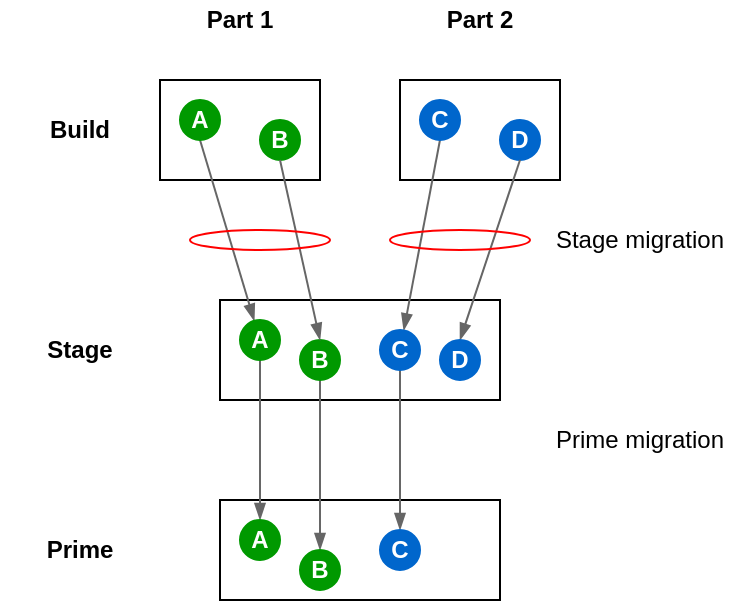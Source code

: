 <mxfile version="27.2.0">
  <diagram name="Page-1" id="tldKDSetQMj4G0KivhV6">
    <mxGraphModel grid="1" page="1" gridSize="10" guides="1" tooltips="1" connect="1" arrows="1" fold="1" pageScale="1" pageWidth="850" pageHeight="1100" math="0" shadow="0">
      <root>
        <mxCell id="0" />
        <mxCell id="1" parent="0" />
        <mxCell id="yVKAf2mZOe0JGGy7InLV-15" value="&lt;b&gt;Build&lt;/b&gt;" style="rounded=0;whiteSpace=wrap;html=1;strokeColor=none;fillColor=none;" vertex="1" parent="1">
          <mxGeometry x="40" y="135" width="80" height="20" as="geometry" />
        </mxCell>
        <mxCell id="yVKAf2mZOe0JGGy7InLV-17" value="" style="rounded=0;whiteSpace=wrap;html=1;" vertex="1" parent="1">
          <mxGeometry x="150" y="330" width="140" height="50" as="geometry" />
        </mxCell>
        <mxCell id="yVKAf2mZOe0JGGy7InLV-1" value="" style="rounded=0;whiteSpace=wrap;html=1;" vertex="1" parent="1">
          <mxGeometry x="120" y="120" width="80" height="50" as="geometry" />
        </mxCell>
        <mxCell id="yVKAf2mZOe0JGGy7InLV-2" value="" style="rounded=0;whiteSpace=wrap;html=1;" vertex="1" parent="1">
          <mxGeometry x="240" y="120" width="80" height="50" as="geometry" />
        </mxCell>
        <mxCell id="yVKAf2mZOe0JGGy7InLV-3" value="" style="rounded=0;whiteSpace=wrap;html=1;" vertex="1" parent="1">
          <mxGeometry x="150" y="230" width="140" height="50" as="geometry" />
        </mxCell>
        <mxCell id="yVKAf2mZOe0JGGy7InLV-4" value="&lt;b&gt;Part 1&lt;/b&gt;" style="rounded=0;whiteSpace=wrap;html=1;strokeColor=none;fillColor=none;" vertex="1" parent="1">
          <mxGeometry x="120" y="80" width="80" height="20" as="geometry" />
        </mxCell>
        <mxCell id="yVKAf2mZOe0JGGy7InLV-5" value="&lt;b&gt;Part 2&lt;/b&gt;" style="rounded=0;whiteSpace=wrap;html=1;strokeColor=none;fillColor=none;" vertex="1" parent="1">
          <mxGeometry x="240" y="80" width="80" height="20" as="geometry" />
        </mxCell>
        <mxCell id="yVKAf2mZOe0JGGy7InLV-23" style="rounded=0;orthogonalLoop=1;jettySize=auto;html=1;exitX=0.5;exitY=1;exitDx=0;exitDy=0;strokeColor=#666666;endArrow=blockThin;endFill=1;" edge="1" parent="1" source="yVKAf2mZOe0JGGy7InLV-6" target="yVKAf2mZOe0JGGy7InLV-10">
          <mxGeometry relative="1" as="geometry" />
        </mxCell>
        <mxCell id="yVKAf2mZOe0JGGy7InLV-6" value="&lt;b&gt;&lt;font style=&quot;color: rgb(255, 255, 255);&quot;&gt;A&lt;/font&gt;&lt;/b&gt;" style="ellipse;whiteSpace=wrap;html=1;strokeColor=#009900;fillColor=#009900;" vertex="1" parent="1">
          <mxGeometry x="130" y="130" width="20" height="20" as="geometry" />
        </mxCell>
        <mxCell id="yVKAf2mZOe0JGGy7InLV-7" value="&lt;b&gt;&lt;font style=&quot;color: rgb(255, 255, 255);&quot;&gt;B&lt;/font&gt;&lt;/b&gt;" style="ellipse;whiteSpace=wrap;html=1;strokeColor=#009900;fillColor=#009900;" vertex="1" parent="1">
          <mxGeometry x="170" y="140" width="20" height="20" as="geometry" />
        </mxCell>
        <mxCell id="yVKAf2mZOe0JGGy7InLV-25" style="rounded=0;orthogonalLoop=1;jettySize=auto;html=1;exitX=0.5;exitY=1;exitDx=0;exitDy=0;endArrow=blockThin;endFill=1;strokeColor=#666666;" edge="1" parent="1" source="yVKAf2mZOe0JGGy7InLV-8" target="yVKAf2mZOe0JGGy7InLV-13">
          <mxGeometry relative="1" as="geometry" />
        </mxCell>
        <mxCell id="yVKAf2mZOe0JGGy7InLV-8" value="&lt;b&gt;&lt;font style=&quot;color: rgb(255, 255, 255);&quot;&gt;C&lt;/font&gt;&lt;/b&gt;" style="ellipse;whiteSpace=wrap;html=1;fillColor=#0066CC;strokeColor=#0066CC;" vertex="1" parent="1">
          <mxGeometry x="250" y="130" width="20" height="20" as="geometry" />
        </mxCell>
        <mxCell id="yVKAf2mZOe0JGGy7InLV-9" value="&lt;b&gt;&lt;font style=&quot;color: rgb(255, 255, 255);&quot;&gt;D&lt;/font&gt;&lt;/b&gt;" style="ellipse;whiteSpace=wrap;html=1;strokeColor=#0066CC;fillColor=#0066CC;" vertex="1" parent="1">
          <mxGeometry x="290" y="140" width="20" height="20" as="geometry" />
        </mxCell>
        <mxCell id="yVKAf2mZOe0JGGy7InLV-27" style="rounded=0;orthogonalLoop=1;jettySize=auto;html=1;exitX=0.5;exitY=1;exitDx=0;exitDy=0;entryX=0.5;entryY=0;entryDx=0;entryDy=0;endArrow=blockThin;endFill=1;strokeColor=#666666;" edge="1" parent="1" source="yVKAf2mZOe0JGGy7InLV-10" target="yVKAf2mZOe0JGGy7InLV-18">
          <mxGeometry relative="1" as="geometry" />
        </mxCell>
        <mxCell id="yVKAf2mZOe0JGGy7InLV-10" value="&lt;b&gt;&lt;font style=&quot;color: rgb(255, 255, 255);&quot;&gt;A&lt;/font&gt;&lt;/b&gt;" style="ellipse;whiteSpace=wrap;html=1;strokeColor=#009900;fillColor=#009900;" vertex="1" parent="1">
          <mxGeometry x="160" y="240" width="20" height="20" as="geometry" />
        </mxCell>
        <mxCell id="yVKAf2mZOe0JGGy7InLV-28" style="rounded=0;orthogonalLoop=1;jettySize=auto;html=1;exitX=0.5;exitY=1;exitDx=0;exitDy=0;entryX=0.5;entryY=0;entryDx=0;entryDy=0;endArrow=blockThin;endFill=1;strokeColor=#666666;" edge="1" parent="1" source="yVKAf2mZOe0JGGy7InLV-11" target="yVKAf2mZOe0JGGy7InLV-19">
          <mxGeometry relative="1" as="geometry" />
        </mxCell>
        <mxCell id="yVKAf2mZOe0JGGy7InLV-11" value="&lt;b&gt;&lt;font style=&quot;color: rgb(255, 255, 255);&quot;&gt;B&lt;/font&gt;&lt;/b&gt;" style="ellipse;whiteSpace=wrap;html=1;strokeColor=#009900;fillColor=#009900;" vertex="1" parent="1">
          <mxGeometry x="190" y="250" width="20" height="20" as="geometry" />
        </mxCell>
        <mxCell id="yVKAf2mZOe0JGGy7InLV-29" style="rounded=0;orthogonalLoop=1;jettySize=auto;html=1;exitX=0.5;exitY=1;exitDx=0;exitDy=0;endArrow=blockThin;endFill=1;strokeColor=#666666;" edge="1" parent="1" source="yVKAf2mZOe0JGGy7InLV-13" target="yVKAf2mZOe0JGGy7InLV-20">
          <mxGeometry relative="1" as="geometry" />
        </mxCell>
        <mxCell id="yVKAf2mZOe0JGGy7InLV-13" value="&lt;b&gt;&lt;font style=&quot;color: rgb(255, 255, 255);&quot;&gt;C&lt;/font&gt;&lt;/b&gt;" style="ellipse;whiteSpace=wrap;html=1;fillColor=#0066CC;strokeColor=#0066CC;" vertex="1" parent="1">
          <mxGeometry x="230" y="245" width="20" height="20" as="geometry" />
        </mxCell>
        <mxCell id="yVKAf2mZOe0JGGy7InLV-16" value="&lt;b&gt;Stage&lt;/b&gt;" style="rounded=0;whiteSpace=wrap;html=1;strokeColor=none;fillColor=none;" vertex="1" parent="1">
          <mxGeometry x="40" y="245" width="80" height="20" as="geometry" />
        </mxCell>
        <mxCell id="yVKAf2mZOe0JGGy7InLV-18" value="&lt;b&gt;&lt;font style=&quot;color: rgb(255, 255, 255);&quot;&gt;A&lt;/font&gt;&lt;/b&gt;" style="ellipse;whiteSpace=wrap;html=1;strokeColor=#009900;fillColor=#009900;" vertex="1" parent="1">
          <mxGeometry x="160" y="340" width="20" height="20" as="geometry" />
        </mxCell>
        <mxCell id="yVKAf2mZOe0JGGy7InLV-19" value="&lt;b&gt;&lt;font style=&quot;color: rgb(255, 255, 255);&quot;&gt;B&lt;/font&gt;&lt;/b&gt;" style="ellipse;whiteSpace=wrap;html=1;strokeColor=#009900;fillColor=#009900;" vertex="1" parent="1">
          <mxGeometry x="190" y="355" width="20" height="20" as="geometry" />
        </mxCell>
        <mxCell id="yVKAf2mZOe0JGGy7InLV-20" value="&lt;b&gt;&lt;font style=&quot;color: rgb(255, 255, 255);&quot;&gt;C&lt;/font&gt;&lt;/b&gt;" style="ellipse;whiteSpace=wrap;html=1;fillColor=#0066CC;strokeColor=#0066CC;" vertex="1" parent="1">
          <mxGeometry x="230" y="345" width="20" height="20" as="geometry" />
        </mxCell>
        <mxCell id="yVKAf2mZOe0JGGy7InLV-22" value="&lt;b&gt;Prime&lt;/b&gt;" style="rounded=0;whiteSpace=wrap;html=1;strokeColor=none;fillColor=none;" vertex="1" parent="1">
          <mxGeometry x="40" y="345" width="80" height="20" as="geometry" />
        </mxCell>
        <mxCell id="yVKAf2mZOe0JGGy7InLV-30" value="Stage migration" style="rounded=0;whiteSpace=wrap;html=1;strokeColor=none;fillColor=none;" vertex="1" parent="1">
          <mxGeometry x="310" y="190" width="100" height="20" as="geometry" />
        </mxCell>
        <mxCell id="yVKAf2mZOe0JGGy7InLV-31" value="Prime migration" style="rounded=0;whiteSpace=wrap;html=1;strokeColor=none;fillColor=none;" vertex="1" parent="1">
          <mxGeometry x="310" y="290" width="100" height="20" as="geometry" />
        </mxCell>
        <mxCell id="izR9H2TS-rFpTbOR_gzO-13" style="rounded=0;orthogonalLoop=1;jettySize=auto;html=1;exitX=0.5;exitY=1;exitDx=0;exitDy=0;entryX=0.5;entryY=0;entryDx=0;entryDy=0;endArrow=blockThin;endFill=1;strokeColor=#666666;" edge="1" parent="1" source="yVKAf2mZOe0JGGy7InLV-7" target="yVKAf2mZOe0JGGy7InLV-11">
          <mxGeometry relative="1" as="geometry">
            <mxPoint x="200" y="165" as="sourcePoint" />
          </mxGeometry>
        </mxCell>
        <mxCell id="izR9H2TS-rFpTbOR_gzO-15" style="rounded=0;orthogonalLoop=1;jettySize=auto;html=1;entryX=0.5;entryY=0;entryDx=0;entryDy=0;strokeColor=#666666;endArrow=blockThin;endFill=1;exitX=0.5;exitY=1;exitDx=0;exitDy=0;" edge="1" parent="1" source="yVKAf2mZOe0JGGy7InLV-9" target="izR9H2TS-rFpTbOR_gzO-12">
          <mxGeometry relative="1" as="geometry">
            <mxPoint x="270" y="170" as="sourcePoint" />
          </mxGeometry>
        </mxCell>
        <mxCell id="izR9H2TS-rFpTbOR_gzO-12" value="&lt;b&gt;&lt;font style=&quot;color: rgb(255, 255, 255);&quot;&gt;D&lt;/font&gt;&lt;/b&gt;" style="ellipse;whiteSpace=wrap;html=1;strokeColor=#0066CC;fillColor=#0066CC;" vertex="1" parent="1">
          <mxGeometry x="260" y="250" width="20" height="20" as="geometry" />
        </mxCell>
        <mxCell id="iwSxrf_AT7ip1RdO2Ko--4" value="" style="ellipse;whiteSpace=wrap;html=1;strokeColor=#FF0000;fillColor=none;" vertex="1" parent="1">
          <mxGeometry x="135" y="195" width="70" height="10" as="geometry" />
        </mxCell>
        <mxCell id="iwSxrf_AT7ip1RdO2Ko--7" value="" style="ellipse;whiteSpace=wrap;html=1;strokeColor=#FF0000;fillColor=none;" vertex="1" parent="1">
          <mxGeometry x="235" y="195" width="70" height="10" as="geometry" />
        </mxCell>
      </root>
    </mxGraphModel>
  </diagram>
</mxfile>
